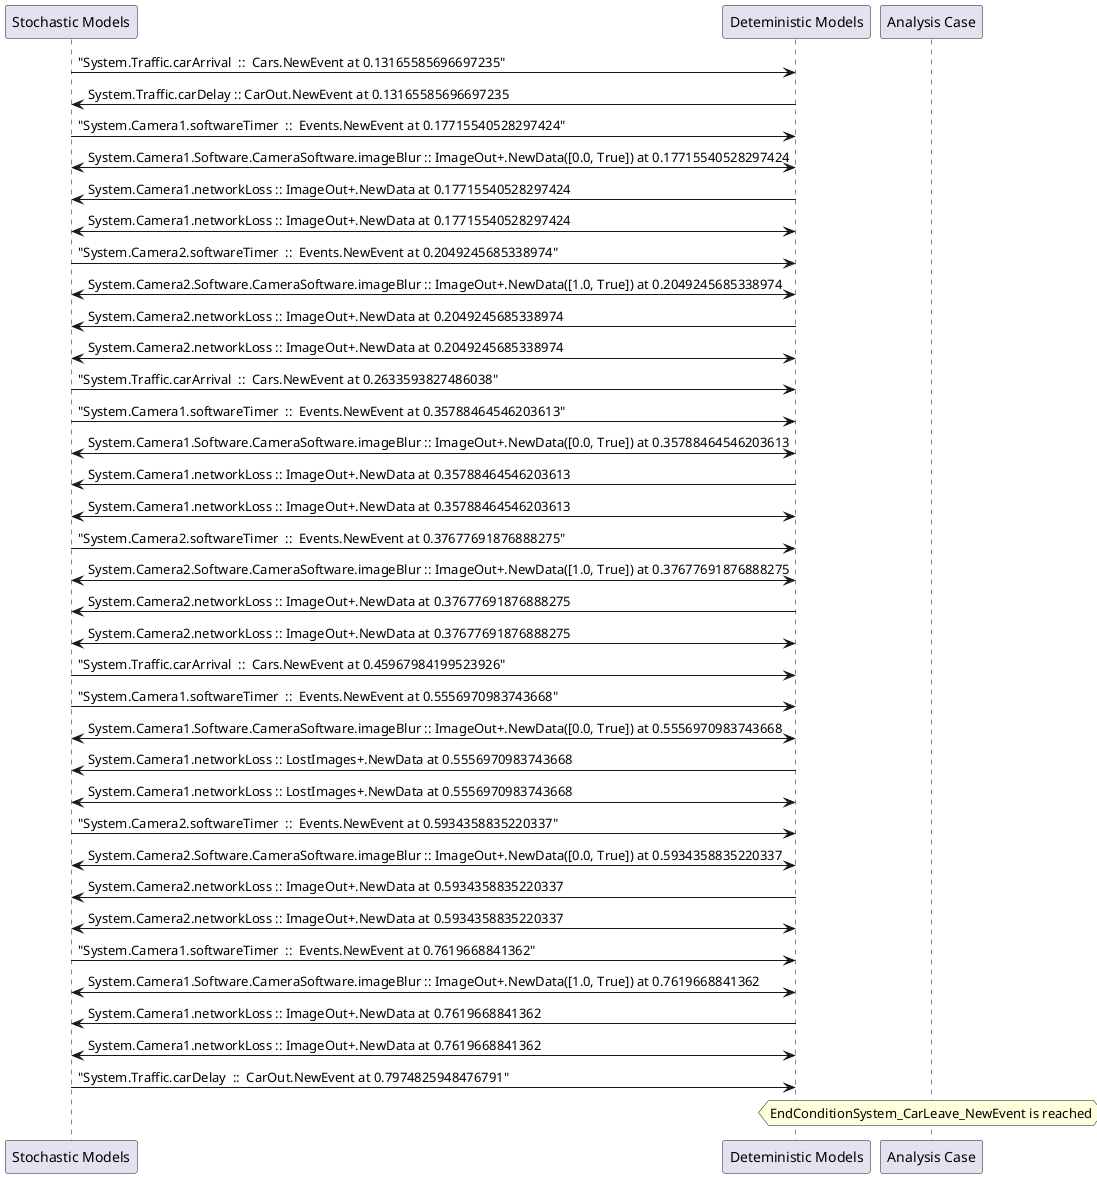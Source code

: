 
	@startuml
	participant "Stochastic Models" as stochmodel
	participant "Deteministic Models" as detmodel
	participant "Analysis Case" as analysis
	{19072_stop} stochmodel -> detmodel : "System.Traffic.carArrival  ::  Cars.NewEvent at 0.13165585696697235"
{19084_start} detmodel -> stochmodel : System.Traffic.carDelay :: CarOut.NewEvent at 0.13165585696697235
{19040_stop} stochmodel -> detmodel : "System.Camera1.softwareTimer  ::  Events.NewEvent at 0.17715540528297424"
detmodel <-> stochmodel : System.Camera1.Software.CameraSoftware.imageBlur :: ImageOut+.NewData([0.0, True]) at 0.17715540528297424
detmodel -> stochmodel : System.Camera1.networkLoss :: ImageOut+.NewData at 0.17715540528297424
detmodel <-> stochmodel : System.Camera1.networkLoss :: ImageOut+.NewData at 0.17715540528297424
{19056_stop} stochmodel -> detmodel : "System.Camera2.softwareTimer  ::  Events.NewEvent at 0.2049245685338974"
detmodel <-> stochmodel : System.Camera2.Software.CameraSoftware.imageBlur :: ImageOut+.NewData([1.0, True]) at 0.2049245685338974
detmodel -> stochmodel : System.Camera2.networkLoss :: ImageOut+.NewData at 0.2049245685338974
detmodel <-> stochmodel : System.Camera2.networkLoss :: ImageOut+.NewData at 0.2049245685338974
{19073_stop} stochmodel -> detmodel : "System.Traffic.carArrival  ::  Cars.NewEvent at 0.2633593827486038"
{19041_stop} stochmodel -> detmodel : "System.Camera1.softwareTimer  ::  Events.NewEvent at 0.35788464546203613"
detmodel <-> stochmodel : System.Camera1.Software.CameraSoftware.imageBlur :: ImageOut+.NewData([0.0, True]) at 0.35788464546203613
detmodel -> stochmodel : System.Camera1.networkLoss :: ImageOut+.NewData at 0.35788464546203613
detmodel <-> stochmodel : System.Camera1.networkLoss :: ImageOut+.NewData at 0.35788464546203613
{19057_stop} stochmodel -> detmodel : "System.Camera2.softwareTimer  ::  Events.NewEvent at 0.37677691876888275"
detmodel <-> stochmodel : System.Camera2.Software.CameraSoftware.imageBlur :: ImageOut+.NewData([1.0, True]) at 0.37677691876888275
detmodel -> stochmodel : System.Camera2.networkLoss :: ImageOut+.NewData at 0.37677691876888275
detmodel <-> stochmodel : System.Camera2.networkLoss :: ImageOut+.NewData at 0.37677691876888275
{19074_stop} stochmodel -> detmodel : "System.Traffic.carArrival  ::  Cars.NewEvent at 0.45967984199523926"
{19042_stop} stochmodel -> detmodel : "System.Camera1.softwareTimer  ::  Events.NewEvent at 0.5556970983743668"
detmodel <-> stochmodel : System.Camera1.Software.CameraSoftware.imageBlur :: ImageOut+.NewData([0.0, True]) at 0.5556970983743668
detmodel -> stochmodel : System.Camera1.networkLoss :: LostImages+.NewData at 0.5556970983743668
detmodel <-> stochmodel : System.Camera1.networkLoss :: LostImages+.NewData at 0.5556970983743668
{19058_stop} stochmodel -> detmodel : "System.Camera2.softwareTimer  ::  Events.NewEvent at 0.5934358835220337"
detmodel <-> stochmodel : System.Camera2.Software.CameraSoftware.imageBlur :: ImageOut+.NewData([0.0, True]) at 0.5934358835220337
detmodel -> stochmodel : System.Camera2.networkLoss :: ImageOut+.NewData at 0.5934358835220337
detmodel <-> stochmodel : System.Camera2.networkLoss :: ImageOut+.NewData at 0.5934358835220337
{19043_stop} stochmodel -> detmodel : "System.Camera1.softwareTimer  ::  Events.NewEvent at 0.7619668841362"
detmodel <-> stochmodel : System.Camera1.Software.CameraSoftware.imageBlur :: ImageOut+.NewData([1.0, True]) at 0.7619668841362
detmodel -> stochmodel : System.Camera1.networkLoss :: ImageOut+.NewData at 0.7619668841362
detmodel <-> stochmodel : System.Camera1.networkLoss :: ImageOut+.NewData at 0.7619668841362
{19084_stop} stochmodel -> detmodel : "System.Traffic.carDelay  ::  CarOut.NewEvent at 0.7974825948476791"
{19084_start} <-> {19084_stop} : delay
hnote over analysis 
EndConditionSystem_CarLeave_NewEvent is reached
endnote
@enduml